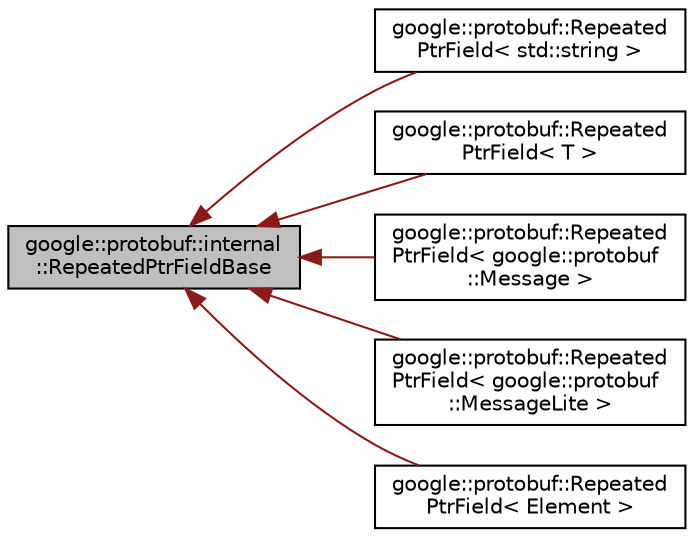 digraph "google::protobuf::internal::RepeatedPtrFieldBase"
{
 // LATEX_PDF_SIZE
  edge [fontname="Helvetica",fontsize="10",labelfontname="Helvetica",labelfontsize="10"];
  node [fontname="Helvetica",fontsize="10",shape=record];
  rankdir="LR";
  Node1 [label="google::protobuf::internal\l::RepeatedPtrFieldBase",height=0.2,width=0.4,color="black", fillcolor="grey75", style="filled", fontcolor="black",tooltip=" "];
  Node1 -> Node2 [dir="back",color="firebrick4",fontsize="10",style="solid",fontname="Helvetica"];
  Node2 [label="google::protobuf::Repeated\lPtrField\< std::string \>",height=0.2,width=0.4,color="black", fillcolor="white", style="filled",URL="$classgoogle_1_1protobuf_1_1RepeatedPtrField.html",tooltip=" "];
  Node1 -> Node3 [dir="back",color="firebrick4",fontsize="10",style="solid",fontname="Helvetica"];
  Node3 [label="google::protobuf::Repeated\lPtrField\< T \>",height=0.2,width=0.4,color="black", fillcolor="white", style="filled",URL="$classgoogle_1_1protobuf_1_1RepeatedPtrField.html",tooltip=" "];
  Node1 -> Node4 [dir="back",color="firebrick4",fontsize="10",style="solid",fontname="Helvetica"];
  Node4 [label="google::protobuf::Repeated\lPtrField\< google::protobuf\l::Message \>",height=0.2,width=0.4,color="black", fillcolor="white", style="filled",URL="$classgoogle_1_1protobuf_1_1RepeatedPtrField.html",tooltip=" "];
  Node1 -> Node5 [dir="back",color="firebrick4",fontsize="10",style="solid",fontname="Helvetica"];
  Node5 [label="google::protobuf::Repeated\lPtrField\< google::protobuf\l::MessageLite \>",height=0.2,width=0.4,color="black", fillcolor="white", style="filled",URL="$classgoogle_1_1protobuf_1_1RepeatedPtrField.html",tooltip=" "];
  Node1 -> Node6 [dir="back",color="firebrick4",fontsize="10",style="solid",fontname="Helvetica"];
  Node6 [label="google::protobuf::Repeated\lPtrField\< Element \>",height=0.2,width=0.4,color="black", fillcolor="white", style="filled",URL="$classgoogle_1_1protobuf_1_1RepeatedPtrField.html",tooltip=" "];
}
